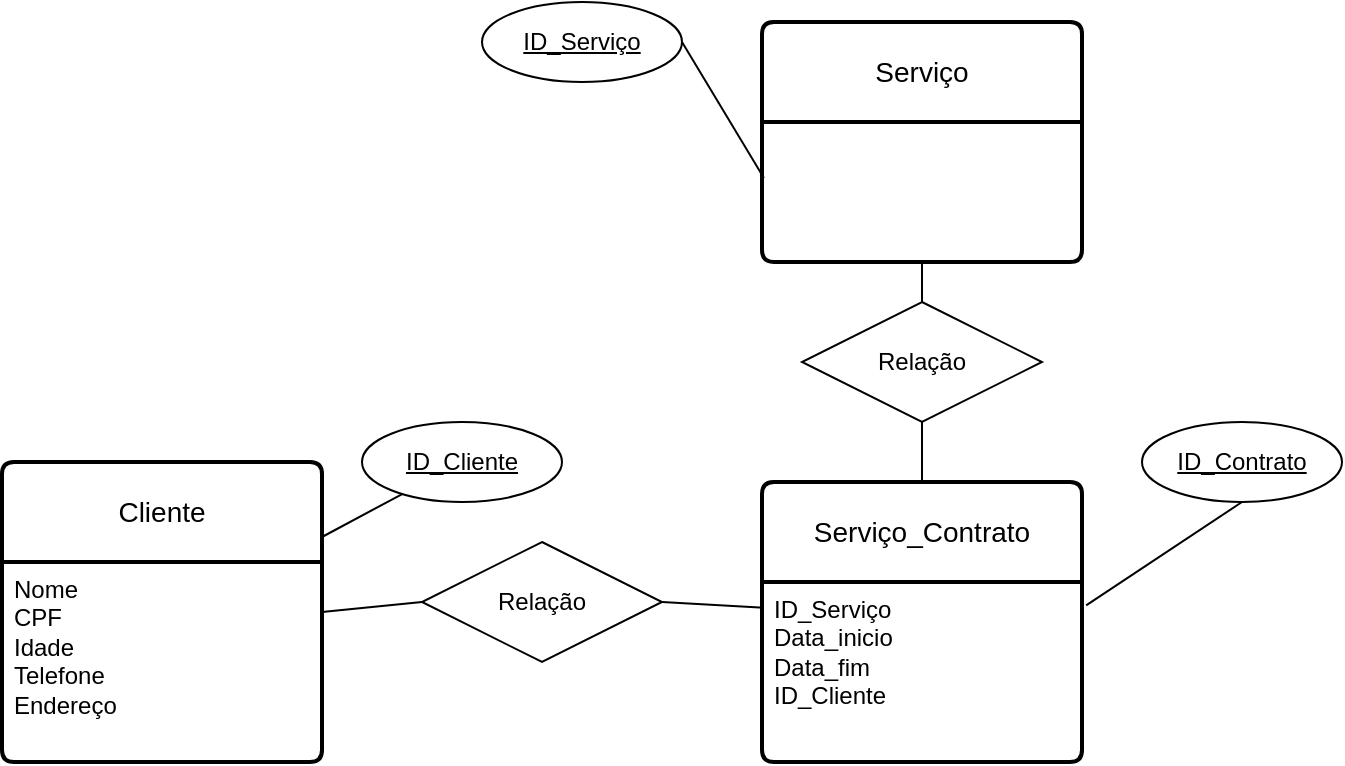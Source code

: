 <mxfile version="24.2.0" type="github">
  <diagram id="R2lEEEUBdFMjLlhIrx00" name="Page-1">
    <mxGraphModel dx="872" dy="1591" grid="1" gridSize="10" guides="1" tooltips="1" connect="1" arrows="1" fold="1" page="1" pageScale="1" pageWidth="850" pageHeight="1100" math="0" shadow="0" extFonts="Permanent Marker^https://fonts.googleapis.com/css?family=Permanent+Marker">
      <root>
        <mxCell id="0" />
        <mxCell id="1" parent="0" />
        <mxCell id="reU6oYKR1fwZ8nNXFa11-28" value="Cliente" style="swimlane;childLayout=stackLayout;horizontal=1;startSize=50;horizontalStack=0;rounded=1;fontSize=14;fontStyle=0;strokeWidth=2;resizeParent=0;resizeLast=1;shadow=0;dashed=0;align=center;arcSize=4;whiteSpace=wrap;html=1;" vertex="1" parent="1">
          <mxGeometry x="160" y="150" width="160" height="150" as="geometry" />
        </mxCell>
        <mxCell id="reU6oYKR1fwZ8nNXFa11-29" value="Nome&lt;div&gt;CPF&lt;br&gt;Idade&lt;/div&gt;&lt;div&gt;Telefone&lt;/div&gt;&lt;div&gt;Endereço&lt;/div&gt;" style="align=left;strokeColor=none;fillColor=none;spacingLeft=4;fontSize=12;verticalAlign=top;resizable=0;rotatable=0;part=1;html=1;" vertex="1" parent="reU6oYKR1fwZ8nNXFa11-28">
          <mxGeometry y="50" width="160" height="100" as="geometry" />
        </mxCell>
        <mxCell id="reU6oYKR1fwZ8nNXFa11-33" value="ID_Cliente" style="ellipse;whiteSpace=wrap;html=1;align=center;fontStyle=4;" vertex="1" parent="1">
          <mxGeometry x="340" y="130" width="100" height="40" as="geometry" />
        </mxCell>
        <mxCell id="reU6oYKR1fwZ8nNXFa11-34" value="" style="endArrow=none;html=1;rounded=0;exitX=1;exitY=0.25;exitDx=0;exitDy=0;" edge="1" parent="1" source="reU6oYKR1fwZ8nNXFa11-28" target="reU6oYKR1fwZ8nNXFa11-33">
          <mxGeometry relative="1" as="geometry">
            <mxPoint x="440" y="330" as="sourcePoint" />
            <mxPoint x="600" y="330" as="targetPoint" />
          </mxGeometry>
        </mxCell>
        <mxCell id="reU6oYKR1fwZ8nNXFa11-36" value="Relação" style="shape=rhombus;perimeter=rhombusPerimeter;whiteSpace=wrap;html=1;align=center;" vertex="1" parent="1">
          <mxGeometry x="370" y="190" width="120" height="60" as="geometry" />
        </mxCell>
        <mxCell id="reU6oYKR1fwZ8nNXFa11-39" value="" style="endArrow=none;html=1;rounded=0;exitX=1;exitY=0.5;exitDx=0;exitDy=0;entryX=0.006;entryY=0.143;entryDx=0;entryDy=0;entryPerimeter=0;" edge="1" parent="1" source="reU6oYKR1fwZ8nNXFa11-36" target="reU6oYKR1fwZ8nNXFa11-54">
          <mxGeometry relative="1" as="geometry">
            <mxPoint x="440" y="330" as="sourcePoint" />
            <mxPoint x="530" y="210.01" as="targetPoint" />
          </mxGeometry>
        </mxCell>
        <mxCell id="reU6oYKR1fwZ8nNXFa11-40" value="" style="endArrow=none;html=1;rounded=0;exitX=1;exitY=0.25;exitDx=0;exitDy=0;entryX=0;entryY=0.5;entryDx=0;entryDy=0;" edge="1" parent="1" source="reU6oYKR1fwZ8nNXFa11-29" target="reU6oYKR1fwZ8nNXFa11-36">
          <mxGeometry relative="1" as="geometry">
            <mxPoint x="320" y="201" as="sourcePoint" />
            <mxPoint x="370" y="219" as="targetPoint" />
          </mxGeometry>
        </mxCell>
        <mxCell id="reU6oYKR1fwZ8nNXFa11-53" value="Serviço_Contrato" style="swimlane;childLayout=stackLayout;horizontal=1;startSize=50;horizontalStack=0;rounded=1;fontSize=14;fontStyle=0;strokeWidth=2;resizeParent=0;resizeLast=1;shadow=0;dashed=0;align=center;arcSize=4;whiteSpace=wrap;html=1;" vertex="1" parent="1">
          <mxGeometry x="540" y="160" width="160" height="140" as="geometry" />
        </mxCell>
        <mxCell id="reU6oYKR1fwZ8nNXFa11-54" value="ID_Serviço&lt;div&gt;Data_inicio&lt;/div&gt;&lt;div&gt;Data_fim&lt;/div&gt;&lt;div&gt;ID_Cliente&lt;br&gt;&lt;div&gt;&lt;br&gt;&lt;/div&gt;&lt;/div&gt;" style="align=left;strokeColor=none;fillColor=none;spacingLeft=4;fontSize=12;verticalAlign=top;resizable=0;rotatable=0;part=1;html=1;" vertex="1" parent="reU6oYKR1fwZ8nNXFa11-53">
          <mxGeometry y="50" width="160" height="90" as="geometry" />
        </mxCell>
        <mxCell id="reU6oYKR1fwZ8nNXFa11-55" value="Serviço" style="swimlane;childLayout=stackLayout;horizontal=1;startSize=50;horizontalStack=0;rounded=1;fontSize=14;fontStyle=0;strokeWidth=2;resizeParent=0;resizeLast=1;shadow=0;dashed=0;align=center;arcSize=4;whiteSpace=wrap;html=1;" vertex="1" parent="1">
          <mxGeometry x="540" y="-70" width="160" height="120" as="geometry" />
        </mxCell>
        <mxCell id="reU6oYKR1fwZ8nNXFa11-58" value="Relação" style="shape=rhombus;perimeter=rhombusPerimeter;whiteSpace=wrap;html=1;align=center;" vertex="1" parent="1">
          <mxGeometry x="560" y="70" width="120" height="60" as="geometry" />
        </mxCell>
        <mxCell id="reU6oYKR1fwZ8nNXFa11-59" value="" style="endArrow=none;html=1;rounded=0;exitX=0.5;exitY=1;exitDx=0;exitDy=0;entryX=0.5;entryY=0;entryDx=0;entryDy=0;" edge="1" parent="1" source="reU6oYKR1fwZ8nNXFa11-58" target="reU6oYKR1fwZ8nNXFa11-53">
          <mxGeometry relative="1" as="geometry">
            <mxPoint x="629" y="140" as="sourcePoint" />
            <mxPoint x="680" y="144" as="targetPoint" />
          </mxGeometry>
        </mxCell>
        <mxCell id="reU6oYKR1fwZ8nNXFa11-60" value="" style="endArrow=none;html=1;rounded=0;entryX=0.5;entryY=0;entryDx=0;entryDy=0;exitX=0.5;exitY=1;exitDx=0;exitDy=0;" edge="1" parent="1" target="reU6oYKR1fwZ8nNXFa11-58">
          <mxGeometry relative="1" as="geometry">
            <mxPoint x="620" y="50" as="sourcePoint" />
            <mxPoint x="619.5" y="80" as="targetPoint" />
          </mxGeometry>
        </mxCell>
        <mxCell id="reU6oYKR1fwZ8nNXFa11-61" value="ID_Contrato" style="ellipse;whiteSpace=wrap;html=1;align=center;fontStyle=4;" vertex="1" parent="1">
          <mxGeometry x="730" y="130" width="100" height="40" as="geometry" />
        </mxCell>
        <mxCell id="reU6oYKR1fwZ8nNXFa11-63" value="" style="endArrow=none;html=1;rounded=0;entryX=0.5;entryY=1;entryDx=0;entryDy=0;exitX=1.013;exitY=0.13;exitDx=0;exitDy=0;exitPerimeter=0;" edge="1" parent="1" source="reU6oYKR1fwZ8nNXFa11-54" target="reU6oYKR1fwZ8nNXFa11-61">
          <mxGeometry relative="1" as="geometry">
            <mxPoint x="440" y="180" as="sourcePoint" />
            <mxPoint x="600" y="180" as="targetPoint" />
          </mxGeometry>
        </mxCell>
        <mxCell id="reU6oYKR1fwZ8nNXFa11-64" value="&lt;span style=&quot;text-align: left; text-wrap: nowrap;&quot;&gt;ID_Serviço&lt;/span&gt;" style="ellipse;whiteSpace=wrap;html=1;align=center;fontStyle=4;" vertex="1" parent="1">
          <mxGeometry x="400" y="-80" width="100" height="40" as="geometry" />
        </mxCell>
        <mxCell id="reU6oYKR1fwZ8nNXFa11-65" value="" style="endArrow=none;html=1;rounded=0;exitX=1;exitY=0.5;exitDx=0;exitDy=0;entryX=0.006;entryY=0.4;entryDx=0;entryDy=0;entryPerimeter=0;" edge="1" parent="1" source="reU6oYKR1fwZ8nNXFa11-64">
          <mxGeometry relative="1" as="geometry">
            <mxPoint x="440" y="100" as="sourcePoint" />
            <mxPoint x="540.96" y="8" as="targetPoint" />
          </mxGeometry>
        </mxCell>
      </root>
    </mxGraphModel>
  </diagram>
</mxfile>
